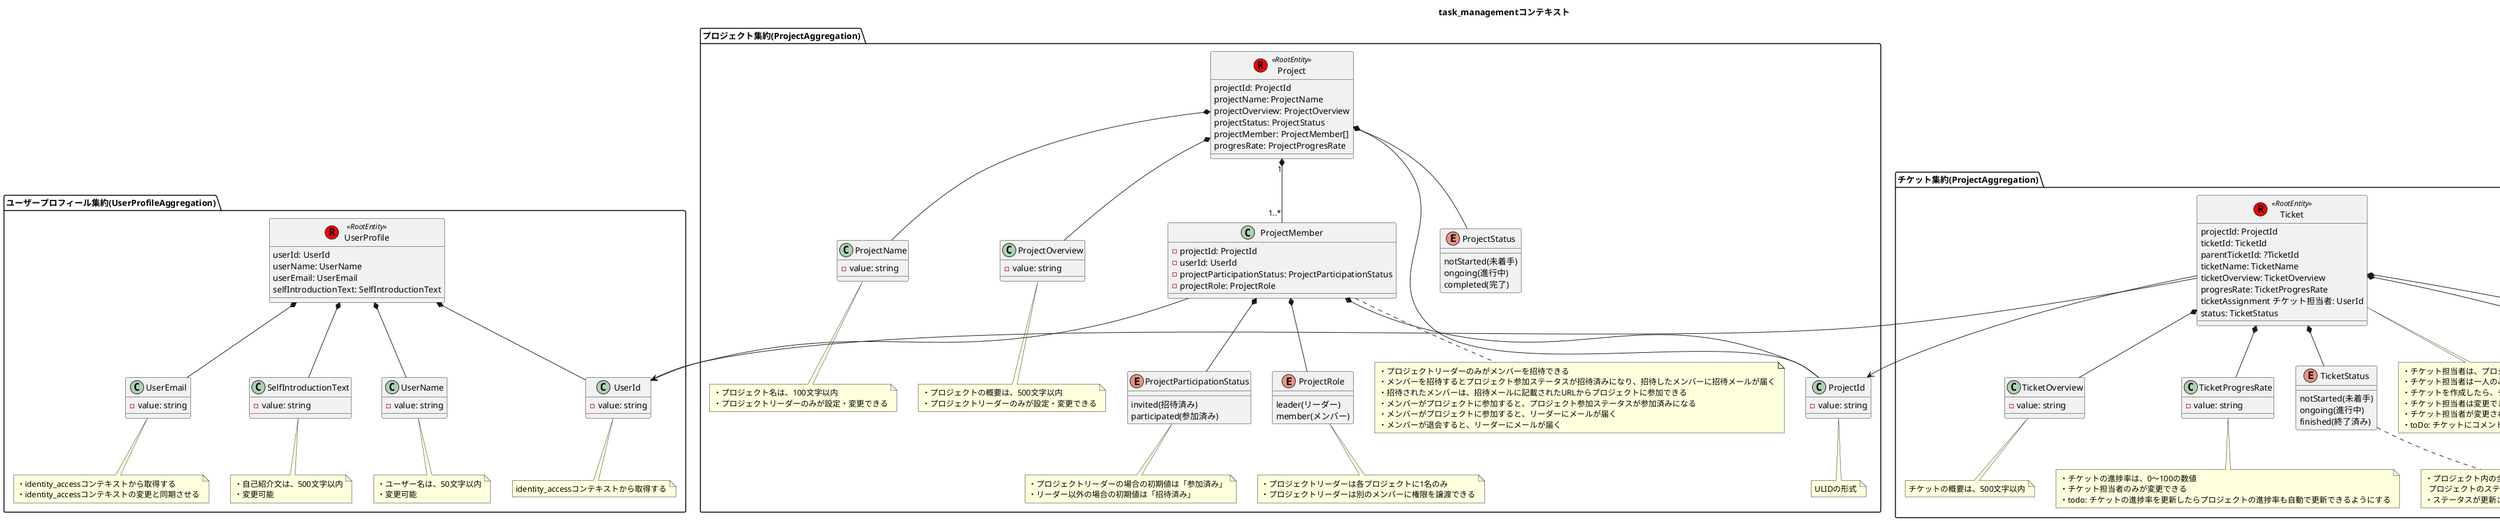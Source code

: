 @startuml task_management

title task_managementコンテキスト

package "ユーザープロフィール集約(UserProfileAggregation)" {
    class UserProfile << (R,red) RootEntity >> {
        userId: UserId
        userName: UserName
        userEmail: UserEmail
        selfIntroductionText: SelfIntroductionText
    }

    class UserName {
        - value: string
    }

    class UserEmail {
        - value: string
    }

    class SelfIntroductionText {
        - value: string
    }

    class UserId {
        - value: string
    }

    note bottom of UserId
        identity_accessコンテキストから取得する
    end note

    note bottom of UserEmail
        ・identity_accessコンテキストから取得する
        ・identity_accessコンテキストの変更と同期させる
    end note

    note bottom of UserName
        ・ユーザー名は、50文字以内
        ・変更可能
    end note

    note bottom of SelfIntroductionText
        ・自己紹介文は、500文字以内
        ・変更可能
    end note

    UserProfile *-down- UserId
    UserProfile *-down- UserName
    UserProfile *-down- UserEmail
    UserProfile *-down- SelfIntroductionText
}

package "プロジェクト集約(ProjectAggregation)" {
    class Project << (R,red) RootEntity >> {
       projectId: ProjectId
       projectName: ProjectName
       projectOverview: ProjectOverview
       projectStatus: ProjectStatus
       projectMember: ProjectMember[]
       progresRate: ProjectProgresRate
    }

    class ProjectId {
        - value: string
    }

    class ProjectName {
        - value: string
    }

    class ProjectOverview {
        - value: string
    }

    enum ProjectStatus {
        notStarted(未着手)
        ongoing(進行中)
        completed(完了)
    }

    class ProjectMember {
        - projectId: ProjectId
        - userId: UserId
        - projectParticipationStatus: ProjectParticipationStatus
        - projectRole: ProjectRole
    }

    enum ProjectParticipationStatus {
        invited(招待済み)
        participated(参加済み)
    }

    enum ProjectRole {
        leader(リーダー)
        member(メンバー)
    }

    note bottom of ProjectRole
        ・プロジェクトリーダーは各プロジェクトに1名のみ
        ・プロジェクトリーダーは別のメンバーに権限を譲渡できる
    end note

    note bottom of ProjectId
        ULIDの形式
    end note

    note bottom of ProjectName
        ・プロジェクト名は、100文字以内
        ・プロジェクトリーダーのみが設定・変更できる
    end note

    note bottom of ProjectParticipationStatus
        ・プロジェクトリーダーの場合の初期値は「参加済み」
        ・リーダー以外の場合の初期値は「招待済み」
    end note

    note bottom of ProjectOverview
        ・プロジェクトの概要は、500文字以内
        ・プロジェクトリーダーのみが設定・変更できる
    end note

    note bottom of ProjectMember
        ・プロジェクトリーダーのみがメンバーを招待できる
        ・メンバーを招待するとプロジェクト参加ステータスが招待済みになり、招待したメンバーに招待メールが届く
        ・招待されたメンバーは、招待メールに記載されたURLからプロジェクトに参加できる
        ・メンバーがプロジェクトに参加すると、プロジェクト参加ステータスが参加済みになる
        ・メンバーがプロジェクトに参加すると、リーダーにメールが届く
        ・メンバーが退会すると、リーダーにメールが届く
    end note

    Project *-down- ProjectId
    Project *-down- ProjectName
    Project *-down- ProjectOverview
    Project *-down- ProjectStatus
    Project "1" *-down- "1..*" ProjectMember
    ProjectMember *-down- ProjectId
    ProjectMember -down-> UserId
    ProjectMember *-down- ProjectParticipationStatus
    ProjectMember *-down- ProjectRole
}

package "チケット集約(ProjectAggregation)" {
    class Ticket << (R,red) RootEntity >> {
       projectId: ProjectId
       ticketId: TicketId
       parentTicketId: ?TicketId
       ticketName: TicketName
       ticketOverview: TicketOverview
       progresRate: TicketProgresRate
       ticketAssignment チケット担当者: UserId
       status: TicketStatus
    }

    class TicketId {
        - value: string
    }

    class TicketName {
        - value: string
    }

    class TicketOverview {
        - value: string
    }

    class TicketProgresRate {
        - value: string
    }

    enum TicketStatus {
        notStarted(未着手)
        ongoing(進行中)
        finished(終了済み)
    }

    note bottom of Ticket
        ・チケット担当者は、プロジェクトメンバーの中から設定できる
        ・チケット担当者は一人のみ設定可能
        ・チケットを作成したら、チケット担当者に通知がいく
        ・チケット担当者は変更できる
        ・チケット担当者が変更されたら、新しいチケット担当者に通知がいく
        ・toDo: チケットにコメントを残せるようにする
    end note

    note bottom of TicketId
        ・年月日時分秒ミリ秒の形式
        ・プロジェクトごとに一意なID
    end note

    note bottom of TicketName
        ・チケット名は、100文字以内
        ・プロジェクト内で一意な名前を設定する
    end note

    note bottom of TicketOverview
        チケットの概要は、500文字以内
    end note

    note bottom of TicketProgresRate
        ・チケットの進捗率は、0〜100の数値
        ・チケット担当者のみが変更できる
        ・todo: チケットの進捗率を更新したらプロジェクトの進捗率も自動で更新できるようにする
    end note

    note bottom of TicketStatus
        ・プロジェクト内の全てのチケットステータスが終了済みの場合、
          プロジェクトのステータスも終了済みになる
        ・ステータスが更新されたらプロジェクトリーダーに通知がいく
    end note

    Ticket -down-> ProjectId
    Ticket *-down- TicketId
    Ticket *-down- TicketName
    Ticket *-down- TicketOverview
    Ticket *-down- TicketProgresRate
    Ticket *-down- TicketStatus
    Ticket -down-> UserId
}

@enduml
